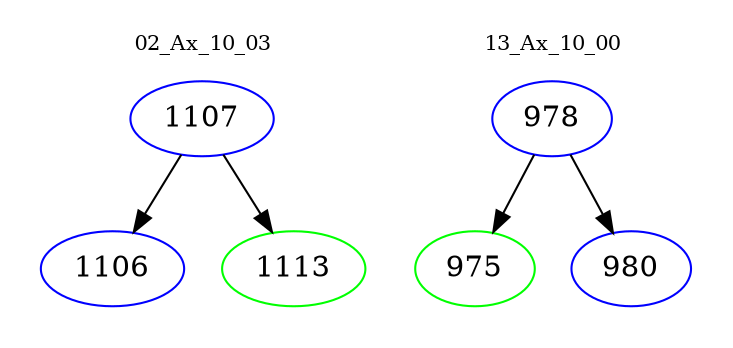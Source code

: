 digraph{
subgraph cluster_0 {
color = white
label = "02_Ax_10_03";
fontsize=10;
T0_1107 [label="1107", color="blue"]
T0_1107 -> T0_1106 [color="black"]
T0_1106 [label="1106", color="blue"]
T0_1107 -> T0_1113 [color="black"]
T0_1113 [label="1113", color="green"]
}
subgraph cluster_1 {
color = white
label = "13_Ax_10_00";
fontsize=10;
T1_978 [label="978", color="blue"]
T1_978 -> T1_975 [color="black"]
T1_975 [label="975", color="green"]
T1_978 -> T1_980 [color="black"]
T1_980 [label="980", color="blue"]
}
}
